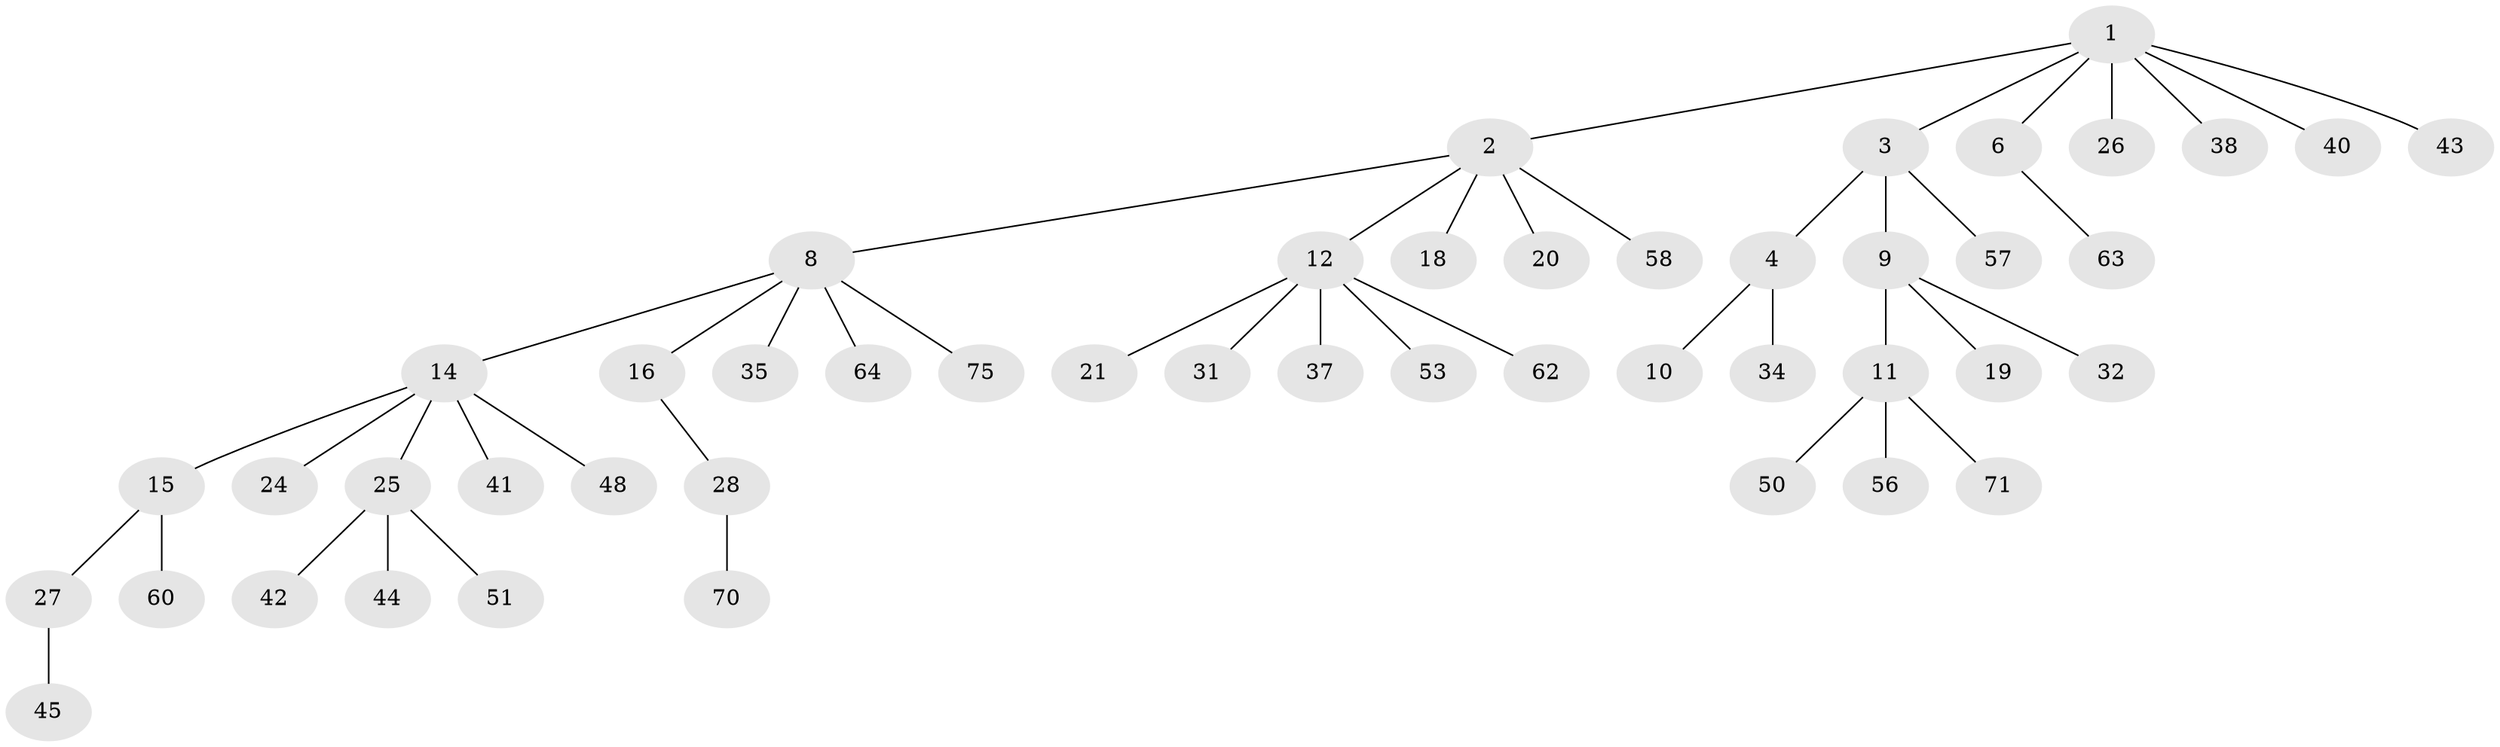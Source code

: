 // original degree distribution, {7: 0.02666666666666667, 6: 0.02666666666666667, 4: 0.04, 3: 0.12, 2: 0.32, 1: 0.4666666666666667}
// Generated by graph-tools (version 1.1) at 2025/42/03/06/25 10:42:05]
// undirected, 48 vertices, 47 edges
graph export_dot {
graph [start="1"]
  node [color=gray90,style=filled];
  1 [super="+30"];
  2 [super="+7"];
  3 [super="+5"];
  4 [super="+23"];
  6 [super="+55"];
  8 [super="+39"];
  9 [super="+13"];
  10 [super="+67"];
  11 [super="+29"];
  12 [super="+74"];
  14 [super="+17"];
  15 [super="+22"];
  16;
  18;
  19 [super="+59"];
  20;
  21;
  24;
  25 [super="+36"];
  26 [super="+52"];
  27 [super="+49"];
  28 [super="+69"];
  31 [super="+66"];
  32 [super="+33"];
  34 [super="+65"];
  35;
  37 [super="+68"];
  38;
  40;
  41 [super="+46"];
  42;
  43 [super="+73"];
  44;
  45 [super="+47"];
  48;
  50 [super="+72"];
  51 [super="+54"];
  53;
  56;
  57;
  58 [super="+61"];
  60;
  62;
  63;
  64;
  70;
  71;
  75;
  1 -- 2;
  1 -- 3;
  1 -- 6;
  1 -- 26;
  1 -- 38;
  1 -- 40;
  1 -- 43;
  2 -- 8;
  2 -- 18;
  2 -- 20;
  2 -- 58;
  2 -- 12;
  3 -- 4;
  3 -- 57;
  3 -- 9;
  4 -- 10;
  4 -- 34;
  6 -- 63;
  8 -- 14;
  8 -- 16;
  8 -- 35;
  8 -- 64;
  8 -- 75;
  9 -- 11;
  9 -- 32;
  9 -- 19;
  11 -- 50;
  11 -- 56;
  11 -- 71;
  12 -- 21;
  12 -- 31;
  12 -- 37;
  12 -- 53;
  12 -- 62;
  14 -- 15;
  14 -- 41;
  14 -- 24;
  14 -- 25;
  14 -- 48;
  15 -- 60;
  15 -- 27;
  16 -- 28;
  25 -- 44;
  25 -- 42;
  25 -- 51;
  27 -- 45;
  28 -- 70;
}
